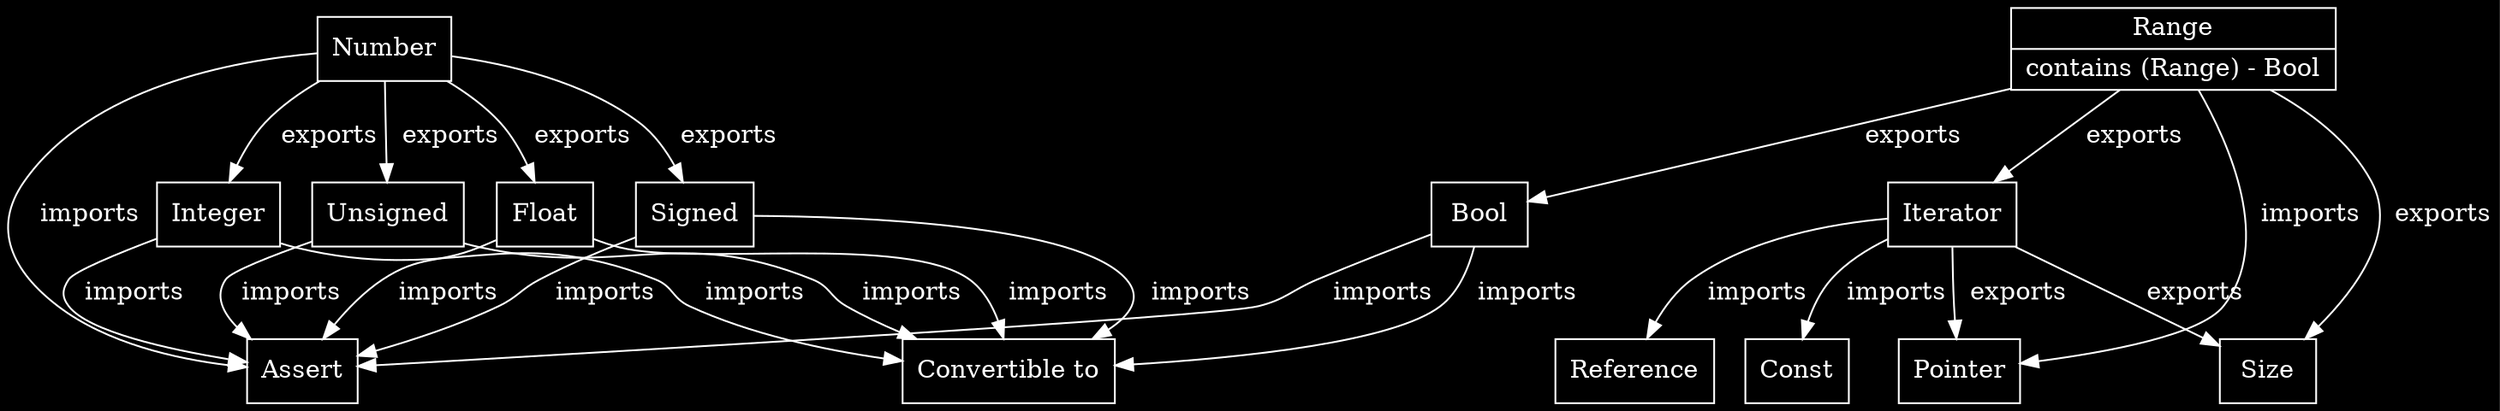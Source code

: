 digraph structs 
{
	bgcolor=red;
	compound=true;
	ratio=fill;
	fill=true;
	graph [dpi = 1000 bgcolor=black fontcolor=white color=white];
	node [dpi = 1000 bgcolor=black fillcolor=black style=filled color=white fontcolor=white];
	edge [dpi = 1000 bgcolor=black color=white fontcolor=white];






	Assert [shape = record, label = "{Assert}"]

	Bool [shape = record, label = "{Bool}"]

	"Bool" -> Convertible_to [shape = record, label = "  imports"]
	"Bool" -> Assert [shape = record, label = "  imports"]

	Const [shape = record, label = "{Const}"]	

	Convertible_to [shape = record, label = "{Convertible to}"]

	Float [shape = record, label = "{Float}"]

	Integer [shape = record, label = "{Integer}"]

	"Integer" -> Convertible_to [shape = record, label = "  imports"]
	"Integer" -> Assert [shape = record, label = "  imports"]
	
	Iterator [shape = record, label = "{Iterator}"]

	"Iterator" -> Const [shape = record, label = "  imports"]
	"Iterator" -> Pointer [shape = record, label = "  exports"]
	"Iterator" -> Size [shape = record, label = "  exports"]
	"Iterator" -> Reference [shape = record, label = "  imports"]

	Number [shape = record, label = "{Number}"]

	"Number" -> Assert [shape = record, label = "  imports"]
	"Number" -> "Signed" [shape = record, label = "  exports"]
	"Number" -> "Unsigned" [shape = record, label = "  exports"]
	"Number" -> "Integer" [shape = record, label = "  exports"]
	"Number" -> "Float" [shape = record, label = "  exports"]

	Pointer [shape = record, label = "{Pointer}"]

	Range [shape = record, label = "{Range |{contains (Range) - Bool}}"]

	"Range" -> Bool [shape = record, label = "  exports"]
	"Range" -> Iterator [shape = record, label = "  exports"]
	"Range" -> Pointer [shape = record, label = "  imports"]
	"Range" -> Size [shape = record, label = "  exports"]

	Reference [shape = record, label = "{Reference}"]

	Signed [shape = record, label = "{Signed}"]

	"Signed" -> Convertible_to [shape = record, label = "  imports"]
	"Signed" -> Assert [shape = record, label = "  imports"]

	Size [shape = record, label = "{Size}"]

	Unsigned [shape = record, label = "{Unsigned}"]

	"Unsigned" -> Convertible_to [shape = record, label = "  imports"]
	"Unsigned" -> Assert [shape = record, label = "  imports"]





















	


	"Float" -> Convertible_to [shape = record, label = "  imports"]
	"Float" -> Assert [shape = record, label = "  imports"]
}


